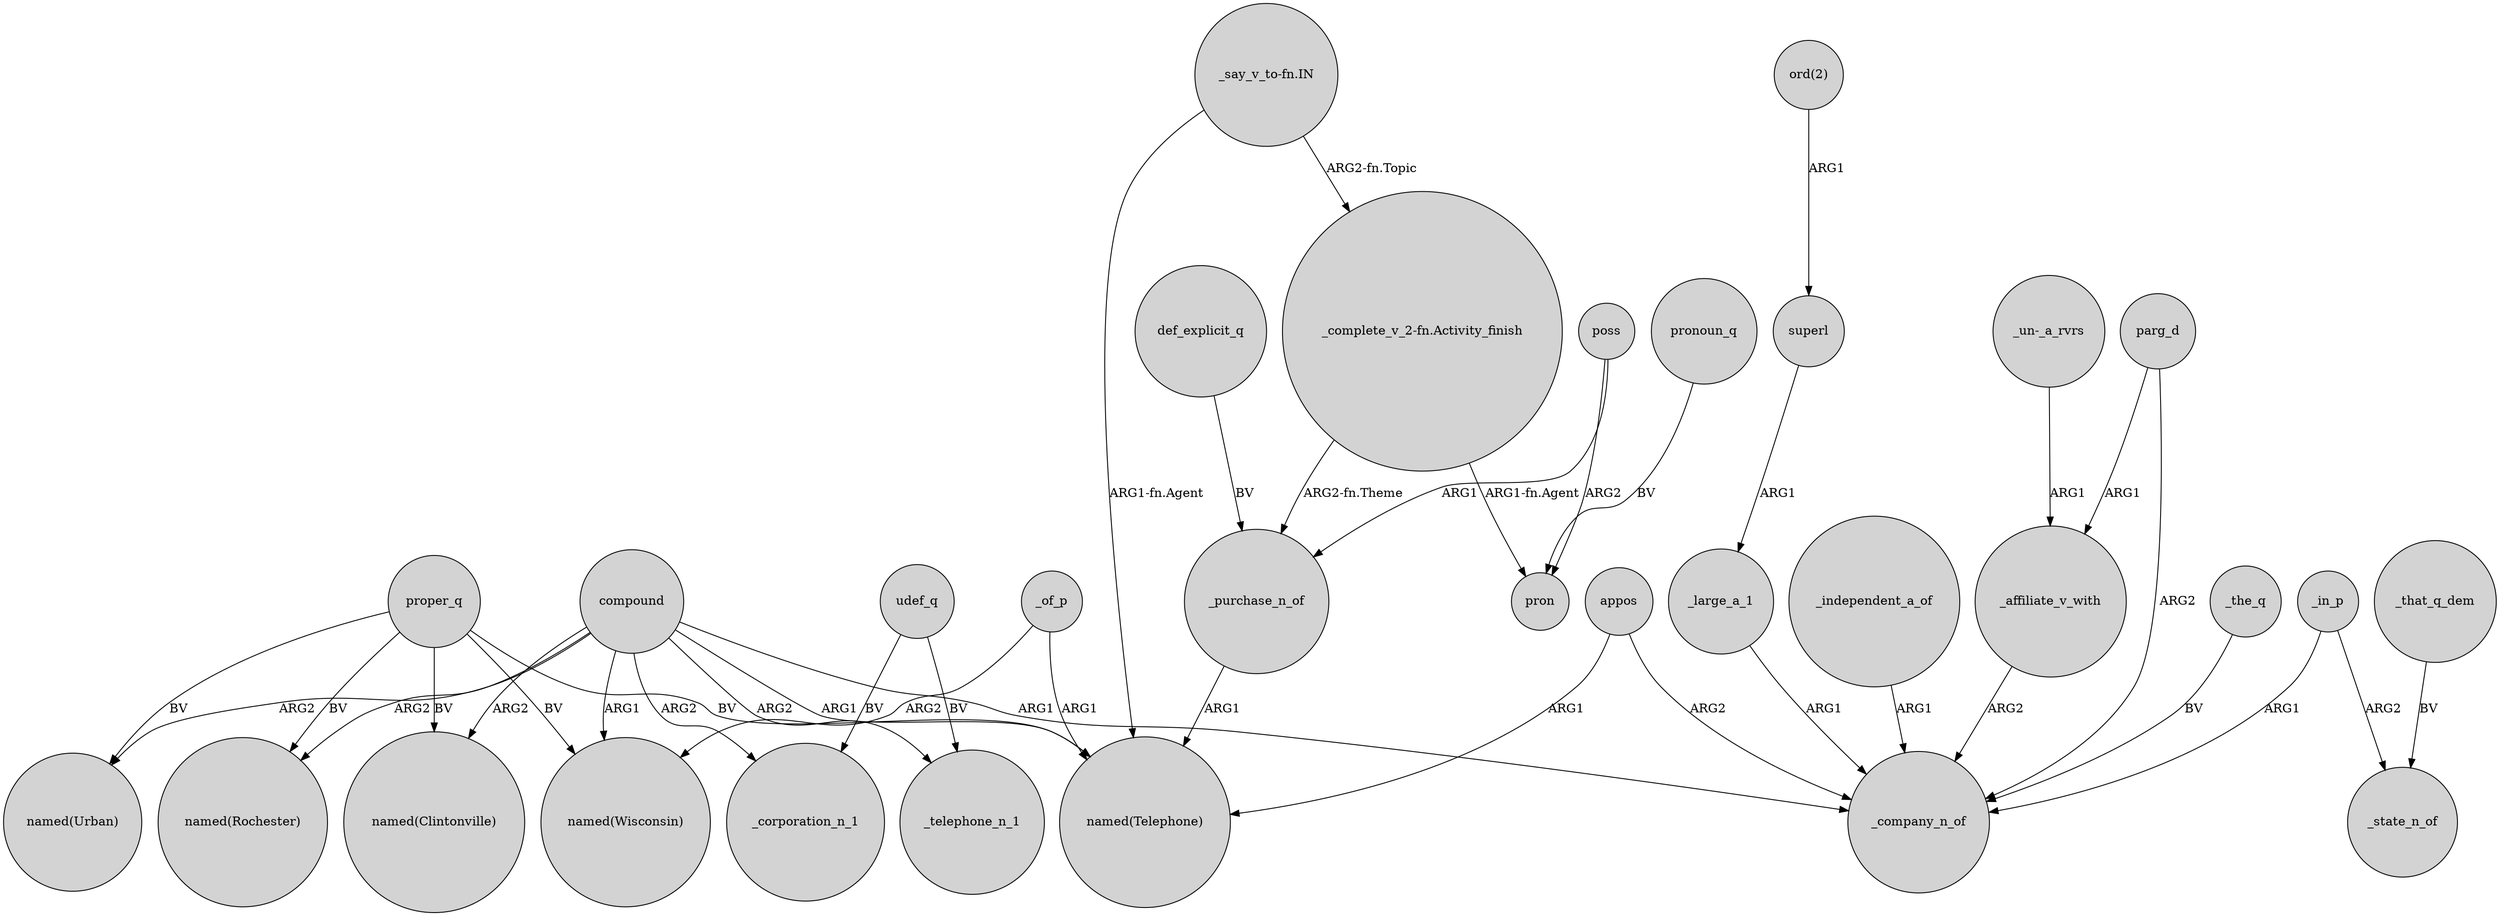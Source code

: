 digraph {
	node [shape=circle style=filled]
	superl -> _large_a_1 [label=ARG1]
	proper_q -> "named(Rochester)" [label=BV]
	compound -> "named(Clintonville)" [label=ARG2]
	"ord(2)" -> superl [label=ARG1]
	_independent_a_of -> _company_n_of [label=ARG1]
	compound -> _telephone_n_1 [label=ARG2]
	poss -> pron [label=ARG2]
	"_say_v_to-fn.IN" -> "named(Telephone)" [label="ARG1-fn.Agent"]
	_affiliate_v_with -> _company_n_of [label=ARG2]
	_that_q_dem -> _state_n_of [label=BV]
	udef_q -> _telephone_n_1 [label=BV]
	proper_q -> "named(Urban)" [label=BV]
	"_say_v_to-fn.IN" -> "_complete_v_2-fn.Activity_finish" [label="ARG2-fn.Topic"]
	compound -> _corporation_n_1 [label=ARG2]
	_of_p -> "named(Wisconsin)" [label=ARG2]
	appos -> "named(Telephone)" [label=ARG1]
	_of_p -> "named(Telephone)" [label=ARG1]
	compound -> "named(Telephone)" [label=ARG1]
	def_explicit_q -> _purchase_n_of [label=BV]
	"_complete_v_2-fn.Activity_finish" -> _purchase_n_of [label="ARG2-fn.Theme"]
	_in_p -> _state_n_of [label=ARG2]
	_the_q -> _company_n_of [label=BV]
	compound -> "named(Rochester)" [label=ARG2]
	"_complete_v_2-fn.Activity_finish" -> pron [label="ARG1-fn.Agent"]
	pronoun_q -> pron [label=BV]
	_purchase_n_of -> "named(Telephone)" [label=ARG1]
	udef_q -> _corporation_n_1 [label=BV]
	compound -> _company_n_of [label=ARG1]
	proper_q -> "named(Telephone)" [label=BV]
	appos -> _company_n_of [label=ARG2]
	compound -> "named(Wisconsin)" [label=ARG1]
	parg_d -> _company_n_of [label=ARG2]
	compound -> "named(Urban)" [label=ARG2]
	"_un-_a_rvrs" -> _affiliate_v_with [label=ARG1]
	parg_d -> _affiliate_v_with [label=ARG1]
	proper_q -> "named(Wisconsin)" [label=BV]
	poss -> _purchase_n_of [label=ARG1]
	_in_p -> _company_n_of [label=ARG1]
	_large_a_1 -> _company_n_of [label=ARG1]
	proper_q -> "named(Clintonville)" [label=BV]
}
